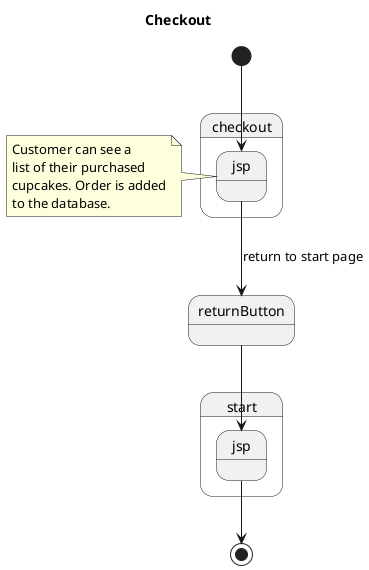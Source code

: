 @startuml
title Checkout
state checkout.jsp
state returnButton
state start.jsp

note left of checkout.jsp
Customer can see a
list of their purchased
cupcakes. Order is added
to the database.
end note

[*] --> checkout.jsp
checkout.jsp --> returnButton : return to start page
returnButton --> start.jsp
start.jsp --> [*]

@enduml